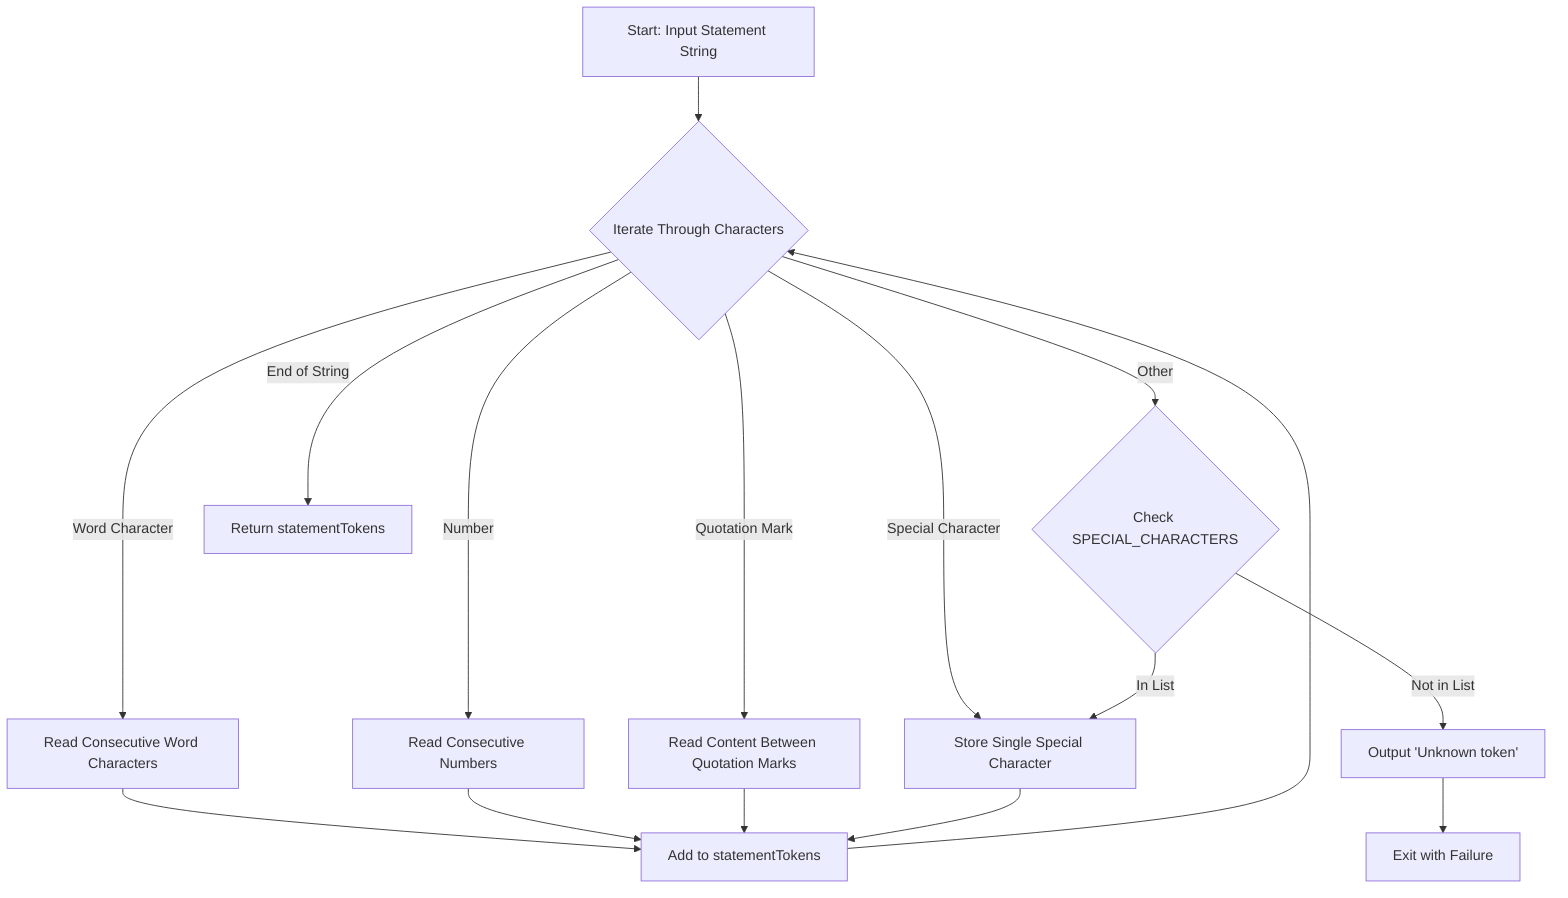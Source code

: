 flowchart TD
    A[Start: Input Statement String] --> B{Iterate Through Characters}
    B --> |Word Character| C[Read Consecutive Word Characters]
    B --> |Number| D[Read Consecutive Numbers]
    B --> |Quotation Mark| E[Read Content Between Quotation Marks]
    B --> |Special Character| F[Store Single Special Character]
    B --> |Other| G{Check SPECIAL_CHARACTERS}
    
    C --> H[Add to statementTokens]
    D --> H
    E --> H
    F --> H
    
    G --> |In List| F
    G --> |Not in List| I[Output 'Unknown token']
    
    H --> B
    B --> |End of String| J[Return statementTokens]
    I --> K[Exit with Failure]